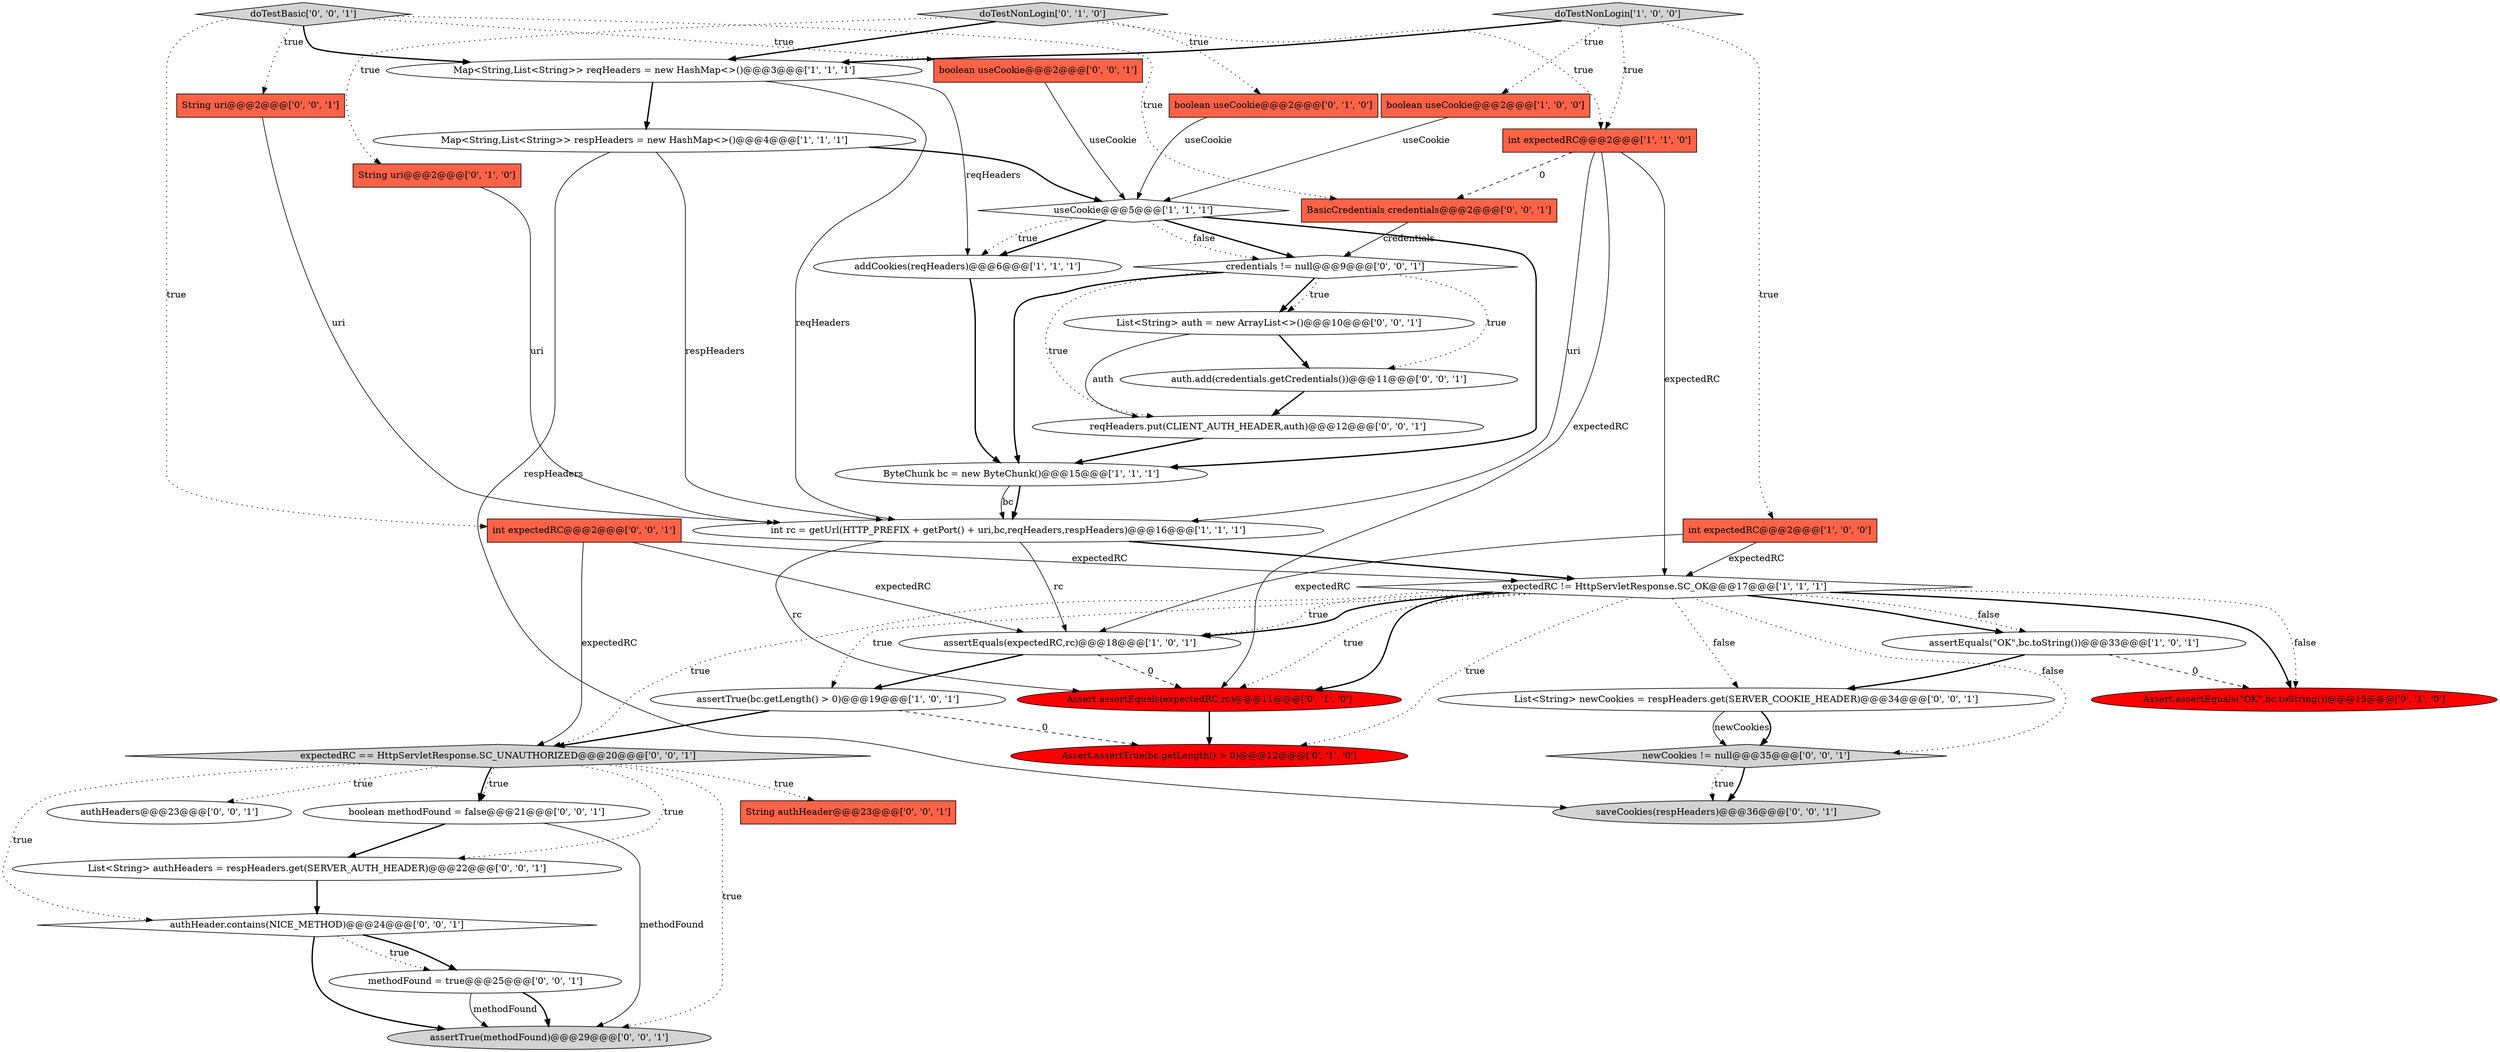 digraph {
6 [style = filled, label = "expectedRC != HttpServletResponse.SC_OK@@@17@@@['1', '1', '1']", fillcolor = white, shape = diamond image = "AAA0AAABBB1BBB"];
18 [style = filled, label = "boolean useCookie@@@2@@@['0', '1', '0']", fillcolor = tomato, shape = box image = "AAA0AAABBB2BBB"];
17 [style = filled, label = "Assert.assertTrue(bc.getLength() > 0)@@@12@@@['0', '1', '0']", fillcolor = red, shape = ellipse image = "AAA1AAABBB2BBB"];
3 [style = filled, label = "useCookie@@@5@@@['1', '1', '1']", fillcolor = white, shape = diamond image = "AAA0AAABBB1BBB"];
29 [style = filled, label = "String authHeader@@@23@@@['0', '0', '1']", fillcolor = tomato, shape = box image = "AAA0AAABBB3BBB"];
11 [style = filled, label = "assertEquals(expectedRC,rc)@@@18@@@['1', '0', '1']", fillcolor = white, shape = ellipse image = "AAA0AAABBB1BBB"];
24 [style = filled, label = "newCookies != null@@@35@@@['0', '0', '1']", fillcolor = lightgray, shape = diamond image = "AAA0AAABBB3BBB"];
27 [style = filled, label = "int expectedRC@@@2@@@['0', '0', '1']", fillcolor = tomato, shape = box image = "AAA0AAABBB3BBB"];
9 [style = filled, label = "doTestNonLogin['1', '0', '0']", fillcolor = lightgray, shape = diamond image = "AAA0AAABBB1BBB"];
12 [style = filled, label = "int expectedRC@@@2@@@['1', '1', '0']", fillcolor = tomato, shape = box image = "AAA0AAABBB1BBB"];
33 [style = filled, label = "authHeader.contains(NICE_METHOD)@@@24@@@['0', '0', '1']", fillcolor = white, shape = diamond image = "AAA0AAABBB3BBB"];
37 [style = filled, label = "saveCookies(respHeaders)@@@36@@@['0', '0', '1']", fillcolor = lightgray, shape = ellipse image = "AAA0AAABBB3BBB"];
7 [style = filled, label = "boolean useCookie@@@2@@@['1', '0', '0']", fillcolor = tomato, shape = box image = "AAA0AAABBB1BBB"];
23 [style = filled, label = "expectedRC == HttpServletResponse.SC_UNAUTHORIZED@@@20@@@['0', '0', '1']", fillcolor = lightgray, shape = diamond image = "AAA0AAABBB3BBB"];
16 [style = filled, label = "Assert.assertEquals(expectedRC,rc)@@@11@@@['0', '1', '0']", fillcolor = red, shape = ellipse image = "AAA1AAABBB2BBB"];
25 [style = filled, label = "authHeaders@@@23@@@['0', '0', '1']", fillcolor = white, shape = ellipse image = "AAA0AAABBB3BBB"];
35 [style = filled, label = "boolean methodFound = false@@@21@@@['0', '0', '1']", fillcolor = white, shape = ellipse image = "AAA0AAABBB3BBB"];
39 [style = filled, label = "doTestBasic['0', '0', '1']", fillcolor = lightgray, shape = diamond image = "AAA0AAABBB3BBB"];
20 [style = filled, label = "String uri@@@2@@@['0', '0', '1']", fillcolor = tomato, shape = box image = "AAA0AAABBB3BBB"];
30 [style = filled, label = "BasicCredentials credentials@@@2@@@['0', '0', '1']", fillcolor = tomato, shape = box image = "AAA0AAABBB3BBB"];
26 [style = filled, label = "List<String> auth = new ArrayList<>()@@@10@@@['0', '0', '1']", fillcolor = white, shape = ellipse image = "AAA0AAABBB3BBB"];
14 [style = filled, label = "Assert.assertEquals(\"OK\",bc.toString())@@@15@@@['0', '1', '0']", fillcolor = red, shape = ellipse image = "AAA1AAABBB2BBB"];
1 [style = filled, label = "ByteChunk bc = new ByteChunk()@@@15@@@['1', '1', '1']", fillcolor = white, shape = ellipse image = "AAA0AAABBB1BBB"];
22 [style = filled, label = "boolean useCookie@@@2@@@['0', '0', '1']", fillcolor = tomato, shape = box image = "AAA0AAABBB3BBB"];
10 [style = filled, label = "addCookies(reqHeaders)@@@6@@@['1', '1', '1']", fillcolor = white, shape = ellipse image = "AAA0AAABBB1BBB"];
8 [style = filled, label = "int rc = getUrl(HTTP_PREFIX + getPort() + uri,bc,reqHeaders,respHeaders)@@@16@@@['1', '1', '1']", fillcolor = white, shape = ellipse image = "AAA0AAABBB1BBB"];
21 [style = filled, label = "methodFound = true@@@25@@@['0', '0', '1']", fillcolor = white, shape = ellipse image = "AAA0AAABBB3BBB"];
31 [style = filled, label = "auth.add(credentials.getCredentials())@@@11@@@['0', '0', '1']", fillcolor = white, shape = ellipse image = "AAA0AAABBB3BBB"];
5 [style = filled, label = "int expectedRC@@@2@@@['1', '0', '0']", fillcolor = tomato, shape = box image = "AAA0AAABBB1BBB"];
32 [style = filled, label = "List<String> newCookies = respHeaders.get(SERVER_COOKIE_HEADER)@@@34@@@['0', '0', '1']", fillcolor = white, shape = ellipse image = "AAA0AAABBB3BBB"];
2 [style = filled, label = "Map<String,List<String>> reqHeaders = new HashMap<>()@@@3@@@['1', '1', '1']", fillcolor = white, shape = ellipse image = "AAA0AAABBB1BBB"];
13 [style = filled, label = "assertTrue(bc.getLength() > 0)@@@19@@@['1', '0', '1']", fillcolor = white, shape = ellipse image = "AAA0AAABBB1BBB"];
19 [style = filled, label = "String uri@@@2@@@['0', '1', '0']", fillcolor = tomato, shape = box image = "AAA0AAABBB2BBB"];
28 [style = filled, label = "List<String> authHeaders = respHeaders.get(SERVER_AUTH_HEADER)@@@22@@@['0', '0', '1']", fillcolor = white, shape = ellipse image = "AAA0AAABBB3BBB"];
15 [style = filled, label = "doTestNonLogin['0', '1', '0']", fillcolor = lightgray, shape = diamond image = "AAA0AAABBB2BBB"];
0 [style = filled, label = "assertEquals(\"OK\",bc.toString())@@@33@@@['1', '0', '1']", fillcolor = white, shape = ellipse image = "AAA0AAABBB1BBB"];
4 [style = filled, label = "Map<String,List<String>> respHeaders = new HashMap<>()@@@4@@@['1', '1', '1']", fillcolor = white, shape = ellipse image = "AAA0AAABBB1BBB"];
38 [style = filled, label = "credentials != null@@@9@@@['0', '0', '1']", fillcolor = white, shape = diamond image = "AAA0AAABBB3BBB"];
36 [style = filled, label = "assertTrue(methodFound)@@@29@@@['0', '0', '1']", fillcolor = lightgray, shape = ellipse image = "AAA0AAABBB3BBB"];
34 [style = filled, label = "reqHeaders.put(CLIENT_AUTH_HEADER,auth)@@@12@@@['0', '0', '1']", fillcolor = white, shape = ellipse image = "AAA0AAABBB3BBB"];
9->12 [style = dotted, label="true"];
39->22 [style = dotted, label="true"];
38->34 [style = dotted, label="true"];
11->16 [style = dashed, label="0"];
5->6 [style = solid, label="expectedRC"];
8->6 [style = bold, label=""];
4->37 [style = solid, label="respHeaders"];
26->34 [style = solid, label="auth"];
3->38 [style = bold, label=""];
32->24 [style = solid, label="newCookies"];
35->36 [style = solid, label="methodFound"];
3->38 [style = dotted, label="false"];
21->36 [style = bold, label=""];
6->11 [style = bold, label=""];
11->13 [style = bold, label=""];
38->31 [style = dotted, label="true"];
38->26 [style = bold, label=""];
6->11 [style = dotted, label="true"];
23->29 [style = dotted, label="true"];
27->23 [style = solid, label="expectedRC"];
4->3 [style = bold, label=""];
9->2 [style = bold, label=""];
6->13 [style = dotted, label="true"];
15->18 [style = dotted, label="true"];
19->8 [style = solid, label="uri"];
16->17 [style = bold, label=""];
12->30 [style = dashed, label="0"];
8->11 [style = solid, label="rc"];
2->4 [style = bold, label=""];
6->14 [style = dotted, label="false"];
23->35 [style = bold, label=""];
35->28 [style = bold, label=""];
3->10 [style = bold, label=""];
6->24 [style = dotted, label="false"];
39->27 [style = dotted, label="true"];
12->16 [style = solid, label="expectedRC"];
33->36 [style = bold, label=""];
27->11 [style = solid, label="expectedRC"];
15->12 [style = dotted, label="true"];
22->3 [style = solid, label="useCookie"];
5->11 [style = solid, label="expectedRC"];
30->38 [style = solid, label="credentials"];
23->33 [style = dotted, label="true"];
10->1 [style = bold, label=""];
39->20 [style = dotted, label="true"];
6->0 [style = dotted, label="false"];
1->8 [style = bold, label=""];
3->1 [style = bold, label=""];
23->28 [style = dotted, label="true"];
3->10 [style = dotted, label="true"];
6->32 [style = dotted, label="false"];
12->6 [style = solid, label="expectedRC"];
39->30 [style = dotted, label="true"];
4->8 [style = solid, label="respHeaders"];
38->1 [style = bold, label=""];
31->34 [style = bold, label=""];
26->31 [style = bold, label=""];
33->21 [style = dotted, label="true"];
39->2 [style = bold, label=""];
21->36 [style = solid, label="methodFound"];
8->16 [style = solid, label="rc"];
23->35 [style = dotted, label="true"];
23->36 [style = dotted, label="true"];
0->32 [style = bold, label=""];
9->7 [style = dotted, label="true"];
23->25 [style = dotted, label="true"];
9->5 [style = dotted, label="true"];
15->2 [style = bold, label=""];
27->6 [style = solid, label="expectedRC"];
34->1 [style = bold, label=""];
6->23 [style = dotted, label="true"];
18->3 [style = solid, label="useCookie"];
13->17 [style = dashed, label="0"];
6->0 [style = bold, label=""];
6->17 [style = dotted, label="true"];
6->14 [style = bold, label=""];
0->14 [style = dashed, label="0"];
38->26 [style = dotted, label="true"];
28->33 [style = bold, label=""];
2->8 [style = solid, label="reqHeaders"];
6->16 [style = bold, label=""];
15->19 [style = dotted, label="true"];
1->8 [style = solid, label="bc"];
2->10 [style = solid, label="reqHeaders"];
24->37 [style = bold, label=""];
24->37 [style = dotted, label="true"];
13->23 [style = bold, label=""];
7->3 [style = solid, label="useCookie"];
12->8 [style = solid, label="uri"];
33->21 [style = bold, label=""];
32->24 [style = bold, label=""];
6->16 [style = dotted, label="true"];
20->8 [style = solid, label="uri"];
}
